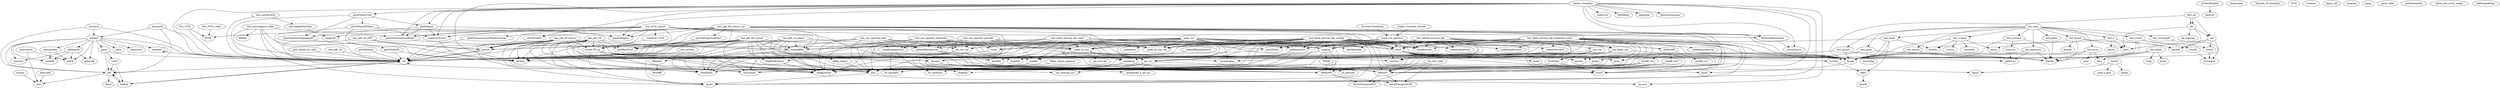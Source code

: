 /* Created by mdot for Matlab */
digraph m2html {
  Inverted_Pendulum -> main_run_spectral;
  Scalar_Unstable_System -> main_run_spectral;
  test_pdf_2D -> set;
  test_pdf_2D -> DiagKTensor;
  test_pdf_2D -> HadTensProd;
  test_pdf_2D -> SRMultV;
  test_pdf_2D -> als2;
  test_pdf_2D -> cp_als;
  test_pdf_2D -> create_FP_op;
  test_pdf_2D -> fcell2ftens;
  test_pdf_2D -> fsym2fcell;
  test_pdf_2D -> intTens;
  test_pdf_2D -> makediffop;
  test_pdf_2D -> plot2d;
  test_pdf_2D -> plot2d;
  display -> char;
  get -> char;
  get -> get;
  get -> finish;
  get -> loadtpl;
  parse -> get;
  parse -> subst;
  parse -> set;
  loadtpl -> get;
  loadtpl -> set;
  subst -> get;
  subst -> loadtpl;
  set -> get;
  set -> loadtpl;
  set -> set;
  template -> set;
  template -> template;
  m2html -> get;
  m2html -> parse;
  m2html -> set;
  m2html -> template;
  m2html -> mdot;
  m2html -> doxywrite;
  m2html -> mexexts;
  m2html -> mfileparse;
  m2html -> openfile;
  m2html -> searchindex;
  m2html -> splitcode;
  m2html -> strtok;
  mwizard -> get;
  mwizard -> set;
  mwizard -> m2html;
  mwizard2 -> get;
  mwizard2 -> set;
  mwizard2 -> m2html;
  doxyread -> char;
  doxysearch -> char;
  doxysearch -> strtok;
  mfileparse -> mexexts;
  mfileparse -> openfile;
  mfileparse -> splitcode;
  mfileparse -> strtok;
  searchindex -> openfile;
  searchindex -> strtok;
  DiagMatKTensor -> DiagKTensor;
  EvalTMat -> EvalT;
  SRMultM -> blockTransposeH2V;
  SRMultM -> blockTransposeV2H;
  SRMultV -> blockTransposeH2V;
  SRMultV -> blockTransposeV2H;
  TMatM -> SRMultM;
  addartdiff -> artdiff_ver1;
  addartdiff -> artdiff_ver2;
  addartdiff -> artdiff_ver3;
  als -> als_onestep;
  als2 -> cp_als;
  als2 -> cp_nmu;
  als_sys -> SRMultV;
  als_sys -> als_onestep_sys;
  als_sys -> prepareAG_4_als_sys;
  als_sys -> stoploop;
  als_sys_var -> SRMultV;
  als_sys_var -> als_onestep_sys;
  als_sys_var -> prepareAG_4_als_sys;
  als_sys_var -> stoploop;
  artdiff_ver2 -> DiagKTensor;
  artdiff_ver2 -> SRMultM;
  artdiff_ver2 -> SRMultV;
  artdiff_ver3 -> DiagKTensor;
  artdiff_ver3 -> SRMultM;
  artdiff_ver3 -> SRMultV;
  createOP_VTOL -> create_FP_op;
  create_FP_op -> DiagKTensor;
  create_FP_op -> DiagMatKTensor;
  create_FP_op -> SRMultM;
  create_FP_op -> als2;
  create_FP_op -> fcell2ftens;
  create_FP_op -> fsym2fcell;
  create_FP_op -> hessian;
  als -> alsi;
  als -> knnz;
  als -> knumel;
  alsi -> fnorm;
  alsi -> knnz;
  alsi -> knumel;
  alsi -> trncel;
  fnorm -> iprod;
  kskel -> dgsqr;
  rofpi1 -> iprodk;
  snorma -> rofpi1;
  tenid -> fnorm;
  tenid -> getterms;
  tenid -> gram;
  tenid -> gram2;
  tenid -> iprod;
  tenid -> krandn;
  tenid -> kskel;
  tenid -> poswts;
  tenid -> snorma;
  testGS -> dgsqr;
  testGS -> mgsqr;
  testGS -> rank_k_gsqr;
  run_tests -> test_getterms;
  run_tests -> test_gram;
  run_tests -> test_k;
  run_tests -> test_krand;
  run_tests -> test_mvm;
  run_tests -> test_norms;
  run_tests -> test_paths;
  run_tests -> test_poswts;
  run_tests -> test_tenid;
  run_tests -> test_trncel;
  run_tests -> test_trncspmat;
  run_tests -> test_trncsval;
  run_tests -> test_vvpwm;
  test_als -> als;
  test_als -> als;
  test_als -> alsi;
  test_als -> fnorm;
  test_getterms -> fnorm;
  test_getterms -> getterms;
  test_getterms -> krandn;
  test_gram -> gram;
  test_gram -> gram2;
  test_gram -> gram2log;
  test_gram -> krandn;
  test_k -> knnz;
  test_k -> knumel;
  test_k -> kones;
  test_k -> kzeros;
  test_krand -> knnz;
  test_krand -> knumel;
  test_krand -> krandb;
  test_krand -> krandn;
  test_krand -> krandu;
  test_mmm -> fnorm;
  test_mmm -> keye;
  test_mmm -> krandn;
  test_mmm -> madj;
  test_mmm -> mmm;
  test_mvm -> fnorm;
  test_mvm -> keye;
  test_mvm -> krandn;
  test_mvm -> mvm;
  test_norms -> fnorm;
  test_norms -> krandn;
  test_paths -> krandn;
  test_poswts -> fnorm;
  test_poswts -> krandn;
  test_poswts -> poswts;
  test_tenid -> fnorm;
  test_tenid -> krandu;
  test_tenid -> rofpi1;
  test_tenid -> snorma;
  test_tenid -> tenid;
  test_trncel -> fnorm;
  test_trncel -> krandn;
  test_trncel -> trncel;
  test_trncel -> trncel2;
  test_trncspmat -> trncspmat;
  test_trncsval -> fnorm;
  test_trncsval -> krandn;
  test_trncsval -> trncsval;
  test_vvpwm -> fnorm;
  test_vvpwm -> kones;
  test_vvpwm -> krandu;
  test_vvpwm -> vvpwm;
  test_vvpwm -> vvpwmatt;
  trncel -> trncspmat;
  trncel2 -> trncspmat;
  trncsval -> getterms;
  diffop_region -> als2;
  diffop_region_spectral -> als2;
  dynUpdateParticles -> tempCall;
  fdmatrix -> fdcoeffF;
  fitTensorBoundaries -> interpTensor;
  hessian -> SRMultM;
  intTensWeights -> clencurt;
  main_run -> addartdiff;
  main_run -> als2;
  main_run -> als_sys;
  main_run -> als_sys_var;
  main_run -> checklambda;
  main_run -> fnorm;
  main_run -> tenid;
  main_run -> incorpregion;
  main_run -> make_bc_sca;
  main_run -> make_bc_sca_var;
  main_run -> makebasic;
  main_run -> makebc;
  main_run -> makebcop;
  main_run -> makediffop;
  main_run -> makefuncdyn;
  main_run -> makeop;
  main_run -> maketensdyn;
  main_run -> visres;
  main_run_spectral -> addartdiff;
  main_run_spectral -> als2;
  main_run_spectral -> als_sys;
  main_run_spectral -> als_sys_var;
  main_run_spectral -> checklambda;
  main_run_spectral -> fnorm;
  main_run_spectral -> tenid;
  main_run_spectral -> incorpregion;
  main_run_spectral -> make_bc_sca;
  main_run_spectral -> make_bc_sca_var;
  main_run_spectral -> makebasicspectral;
  main_run_spectral -> makebc;
  main_run_spectral -> makebcopspectral;
  main_run_spectral -> makefuncdyn;
  main_run_spectral -> makeop;
  main_run_spectral -> maketensdyn;
  main_run_spectral -> visres;
  make_bc_sca -> als_mat_est;
  make_bc_sca -> als_sys;
  make_bc_sca -> incorpregion;
  make_bc_sca -> makebc;
  make_bc_sca -> makebcop;
  makebc -> fcell2ftens;
  makebc -> fsym2fcell;
  makebcforward -> oneTens;
  makebcop -> bc_dirichlet;
  makebcop -> bc_neumann;
  makebcop -> bc_periodic;
  makebcopspectral -> bc_dirichlet;
  makebcopspectral -> bc_neumann;
  makediffop -> diffop_region;
  makediffop -> fdmatrix;
  makediffopinfspectral -> chebdifn;
  makediffopinfspectral -> fourdifn;
  makediffopspectral -> chebdifn;
  makediffopspectral -> fourdifn;
  makeop -> DiagKTensor;
  makeop -> DiagMatKTensor;
  makeop -> SRMultM;
  makeop -> TMatM;
  makeop -> hessian;
  maketensdyn -> fcell2ftens;
  maketensdyn -> fsym2fcell;
  meanCovTensor -> intTens;
  plot2DProjectionPoint -> set;
  plot2Dslice -> set;
  plot2DsliceM -> set;
  plot2DsliceM -> intTens;
  plot2DslicesAroundPoint -> plot2Dslice;
  plot2DslicesAroundPointGaussian -> set;
  plot2DslicesMarginalized -> plot2DsliceM;
  plot2DtimeMFibers -> set;
  plot2DtimeMFibers -> createWeights;
  plot2DtimeMFibers -> intTens;
  plot2DtimeMFibers -> meanCovTensor;
  plot2d -> set;
  plot3ktensor -> set;
  plot_tensor_by_rank -> set;
  plotkTensor -> createWeights;
  plotkTensor -> meanCovTensor;
  plotkTensor -> plot2DslicesAroundPoint;
  plotkTensor -> plot2DslicesMarginalized;
  plotkTensorCell -> set;
  plotkTensorCell -> plot2DslicesMarginalized;
  plotkTensorCell -> plot2DtimeMFibers;
  plotkTensorCell -> plotkTensor;
  sim_finite_run -> set;
  sim_finite_run -> EvalT;
  sim_finite_run -> EvalTMat;
  sim_finite_run -> SRMultV;
  sim_run -> set;
  sim_run -> EvalT;
  sim_run -> EvalTMat;
  sim_run -> SRMultV;
  visres -> set;
  als_test_code -> SRMultM;
  als_test_code -> SRMultV;
  als_test_code -> blockTransposeH2V;
  als_test_code -> blockTransposeV2H;
  plot2d -> set;
  tensor_examples -> set;
  tensor_examples -> als2;
  tensor_examples -> checkGridFit;
  tensor_examples -> cp_als;
  tensor_examples -> cp_nmu;
  tensor_examples -> createWeights;
  tensor_examples -> euler2rot;
  tensor_examples -> filterBasis;
  tensor_examples -> fitTensorBoundaries;
  tensor_examples -> intTens;
  tensor_examples -> interpTensor;
  tensor_examples -> keepSign;
  tensor_examples -> ktensorGaussian;
  tensor_examples -> meanCovTensor;
  tensor_examples -> plot2DslicesAroundPoint;
  tensor_examples -> plotkTensor;
  tensor_examples -> plotkTensorCell;
  test_VTOL -> set;
  test_VTOL -> fVTOL;
  test_VTOL_radar -> fVTOL;
  test_VTOL_tensor -> set;
  test_VTOL_tensor -> HadTensProd;
  test_VTOL_tensor -> SRMultV;
  test_VTOL_tensor -> als2;
  test_VTOL_tensor -> createOP_VTOL;
  test_VTOL_tensor -> createWeights;
  test_VTOL_tensor -> fnorm;
  test_VTOL_tensor -> tenid;
  test_VTOL_tensor -> fitTensorBoundaries;
  test_VTOL_tensor -> intTens;
  test_VTOL_tensor -> makediffop;
  test_VTOL_tensor -> meanCovTensor;
  test_VTOL_tensor -> plot2DslicesAroundPoint;
  test_VTOL_tensor -> plot2DslicesAroundPointGaussian;
  test_VTOL_tensor -> fVTOL;
  test_convergence_radar -> set;
  test_convergence_radar -> als2;
  test_convergence_radar -> cp_als;
  test_convergence_radar -> hRadar;
  test_convergence_radar -> intTens;
  test_convergence_radar -> plot2DslicesAroundPoint;
  test_finite_horizon_hjb_backward_euler -> set;
  test_finite_horizon_hjb_backward_euler -> DiagKTensor;
  test_finite_horizon_hjb_backward_euler -> EvalT;
  test_finite_horizon_hjb_backward_euler -> SRMultV;
  test_finite_horizon_hjb_backward_euler -> als2;
  test_finite_horizon_hjb_backward_euler -> cp_als;
  test_finite_horizon_hjb_backward_euler -> fnorm;
  test_finite_horizon_hjb_backward_euler -> tenid;
  test_finite_horizon_hjb_backward_euler -> fcell2ftens;
  test_finite_horizon_hjb_backward_euler -> fsym2fcell;
  test_finite_horizon_hjb_backward_euler -> make_bc_sca;
  test_finite_horizon_hjb_backward_euler -> make_bc_sca_var;
  test_finite_horizon_hjb_backward_euler -> makebcforward;
  test_finite_horizon_hjb_backward_euler -> makebcopforward;
  test_finite_horizon_hjb_backward_euler -> makediffop;
  test_finite_horizon_hjb_backward_euler -> makefuncdyn;
  test_finite_horizon_hjb_backward_euler -> makeop;
  test_finite_horizon_hjb_backward_euler -> maketensdyn;
  test_finite_horizon_hjb_backward_euler -> oneTens;
  test_finite_horizon_hjb_backward_euler -> plot2Dslice;
  test_finite_horizon_hjb_backward_euler -> sim_finite_run;
  test_finite_horizon_hjb_euler -> set;
  test_finite_horizon_hjb_euler -> DiagKTensor;
  test_finite_horizon_hjb_euler -> SRMultV;
  test_finite_horizon_hjb_euler -> als2;
  test_finite_horizon_hjb_euler -> fnorm;
  test_finite_horizon_hjb_euler -> tenid;
  test_finite_horizon_hjb_euler -> fcell2ftens;
  test_finite_horizon_hjb_euler -> fsym2fcell;
  test_finite_horizon_hjb_euler -> make_bc_sca;
  test_finite_horizon_hjb_euler -> make_bc_sca_var;
  test_finite_horizon_hjb_euler -> makediffop;
  test_finite_horizon_hjb_euler -> makeop;
  test_finite_horizon_hjb_euler -> maketensdyn;
  test_finite_horizon_hjb_euler -> oneTens;
  test_finite_horizon_hjb_scaling -> set;
  test_finite_horizon_hjb_scaling -> DiagKTensor;
  test_finite_horizon_hjb_scaling -> EvalT;
  test_finite_horizon_hjb_scaling -> SRMultV;
  test_finite_horizon_hjb_scaling -> als2;
  test_finite_horizon_hjb_scaling -> als_sys;
  test_finite_horizon_hjb_scaling -> cp_als;
  test_finite_horizon_hjb_scaling -> fnorm;
  test_finite_horizon_hjb_scaling -> tenid;
  test_finite_horizon_hjb_scaling -> fcell2ftens;
  test_finite_horizon_hjb_scaling -> fsym2fcell;
  test_finite_horizon_hjb_scaling -> make_bc_sca;
  test_finite_horizon_hjb_scaling -> make_bc_sca_var;
  test_finite_horizon_hjb_scaling -> makebcbackward;
  test_finite_horizon_hjb_scaling -> makebcforward;
  test_finite_horizon_hjb_scaling -> makebcop;
  test_finite_horizon_hjb_scaling -> makebcopforward;
  test_finite_horizon_hjb_scaling -> makediffop;
  test_finite_horizon_hjb_scaling -> makefuncdyn;
  test_finite_horizon_hjb_scaling -> makeop;
  test_finite_horizon_hjb_scaling -> maketensdyn;
  test_finite_horizon_hjb_scaling -> oneTens;
  test_finite_horizon_hjb_scaling -> plot2Dslice;
  test_finite_horizon_hjb_scaling -> sim_finite_run;
  test_infinite_horizon_hjb -> set;
  test_infinite_horizon_hjb -> EvalT;
  test_infinite_horizon_hjb -> als2;
  test_infinite_horizon_hjb -> als_sys;
  test_infinite_horizon_hjb -> fnorm;
  test_infinite_horizon_hjb -> tenid;
  test_infinite_horizon_hjb -> make_bc_sca;
  test_infinite_horizon_hjb -> make_bc_sca_var;
  test_infinite_horizon_hjb -> makebcbackward;
  test_infinite_horizon_hjb -> makediffopspectral;
  test_infinite_horizon_hjb -> makefuncdyn;
  test_infinite_horizon_hjb -> makeop;
  test_infinite_horizon_hjb -> maketensdyn;
  test_infinite_horizon_hjb -> plot2Dslice;
  test_infinite_horizon_hjb -> sim_run;
  test_intTens -> intTens;
  test_monteCarlo -> set;
  test_monteCarlo -> dynUpdateParticles;
  test_pdf_1D -> set;
  test_pdf_1D_tensor -> set;
  test_pdf_1D_tensor -> DiagKTensor;
  test_pdf_1D_tensor -> HadTensProd;
  test_pdf_1D_tensor -> SRMultM;
  test_pdf_1D_tensor -> SRMultV;
  test_pdf_1D_tensor -> als2;
  test_pdf_1D_tensor -> fcell2ftens;
  test_pdf_1D_tensor -> makediffop;
  test_pdf_1D_tensor -> makediffopspectral;
  test_pdf_2D_PFE -> set;
  test_pdf_2D_PFE -> plot2d;
  test_pdf_2D_PFE -> plot2d;
  test_pdf_2D_tensor -> set;
  test_pdf_2D_tensor -> DiagKTensor;
  test_pdf_2D_tensor -> HadTensProd;
  test_pdf_2D_tensor -> SRMultV;
  test_pdf_2D_tensor -> als2;
  test_pdf_2D_tensor -> cp_als;
  test_pdf_2D_tensor -> create_FP_op;
  test_pdf_2D_tensor -> fcell2ftens;
  test_pdf_2D_tensor -> fsym2fcell;
  test_pdf_2D_tensor -> intTens;
  test_pdf_2D_tensor -> makediffop;
  test_pdf_2D_tensor -> plot2d;
  test_pdf_2D_tensor -> plot2d;
  test_pdf_ND_tensor -> set;
  test_pdf_ND_tensor -> DiagKTensor;
  test_pdf_ND_tensor -> HadTensProd;
  test_pdf_ND_tensor -> SRMultV;
  test_pdf_ND_tensor -> als2;
  test_pdf_ND_tensor -> cp_als;
  test_pdf_ND_tensor -> create_FP_op;
  test_pdf_ND_tensor -> fnorm;
  test_pdf_ND_tensor -> tenid;
  test_pdf_ND_tensor -> fcell2ftens;
  test_pdf_ND_tensor -> fsym2fcell;
  test_pdf_ND_tensor -> intTens;
  test_pdf_ND_tensor -> makediffop;
  test_pdf_ND_tensor -> plot2d;
  test_pdf_ND_tensor -> plot2d;
  test_pdf_ND_tensor_run -> set;
  test_pdf_ND_tensor_run -> HadTensProd;
  test_pdf_ND_tensor_run -> SRMultV;
  test_pdf_ND_tensor_run -> als2;
  test_pdf_ND_tensor_run -> als_sys;
  test_pdf_ND_tensor_run -> checkGridFit;
  test_pdf_ND_tensor_run -> createWeights;
  test_pdf_ND_tensor_run -> create_FP_op;
  test_pdf_ND_tensor_run -> fnorm;
  test_pdf_ND_tensor_run -> tenid;
  test_pdf_ND_tensor_run -> fitTensorBoundaries;
  test_pdf_ND_tensor_run -> intTens;
  test_pdf_ND_tensor_run -> makediffop;
  test_pdf_ND_tensor_run -> meanCovTensor;
  test_pdf_ND_tensor_run -> plot2DProjectionPoint;
  test_pdf_ND_tensor_run -> plot2DslicesAroundPoint;
  test_pdf_ND_tensor_run -> tempCall;
  test_run_spectral_heat -> set;
  test_run_spectral_heat -> DiagKTensor;
  test_run_spectral_heat -> SRMultM;
  test_run_spectral_heat -> als2;
  test_run_spectral_heat -> als_sys;
  test_run_spectral_heat -> als_sys_var;
  test_run_spectral_heat -> fcell2ftens;
  test_run_spectral_heat -> make_bc_sca;
  test_run_spectral_heat -> make_bc_sca_var;
  test_run_spectral_heat -> makebcopspectral;
  test_run_spectral_heat -> makediffopspectral;
  test_run_spectral_helmholtz -> DiagKTensor;
  test_run_spectral_helmholtz -> als2;
  test_run_spectral_helmholtz -> als_sys;
  test_run_spectral_helmholtz -> als_sys_var;
  test_run_spectral_helmholtz -> fcell2ftens;
  test_run_spectral_helmholtz -> make_bc_sca;
  test_run_spectral_helmholtz -> make_bc_sca_var;
  test_run_spectral_helmholtz -> makebc;
  test_run_spectral_helmholtz -> makebcopspectral;
  test_run_spectral_helmholtz -> makediffopspectral;
  test_run_spectral_helmholtz -> visres;
  test_run_spectral_periodic -> DiagKTensor;
  test_run_spectral_periodic -> SRMultM;
  test_run_spectral_periodic -> als2;
  test_run_spectral_periodic -> als_sys;
  test_run_spectral_periodic -> als_sys_var;
  test_run_spectral_periodic -> fcell2ftens;
  test_run_spectral_periodic -> make_bc_sca;
  test_run_spectral_periodic -> make_bc_sca_var;
  test_run_spectral_periodic -> makebc;
  test_run_spectral_periodic -> makebcopspectral;
  test_run_spectral_periodic -> makediffopspectral;
  test_run_spectral_periodic -> visres;

  Inverted_Pendulum [URL="examples/Inverted_Pendulum.html"];
  Quadcopter [URL="examples/Quadcopter.html"];
  Scalar_Unstable_System [URL="examples/Scalar_Unstable_System.html"];
  Smooth_2D_Example [URL="examples/Smooth_2D_Example.html"];
  VTOL [URL="examples/VTOL.html"];
  test_pdf_2D [URL="examples/test_pdf_2D.html"];
  char [URL="m2html/@template/char.html"];
  display [URL="m2html/@template/display.html"];
  get [URL="m2html/@template/get.html"];
  parse [URL="m2html/@template/parse.html"];
  finish [URL="m2html/@template/private/finish.html"];
  loadtpl [URL="m2html/@template/private/loadtpl.html"];
  subst [URL="m2html/@template/private/subst.html"];
  set [URL="m2html/@template/set.html"];
  template [URL="m2html/@template/template.html"];
  Contents [URL="m2html/Contents.html"];
  m2html [URL="m2html/m2html.html"];
  mdot [URL="m2html/mdot.html"];
  mwizard [URL="m2html/mwizard.html"];
  mwizard2 [URL="m2html/mwizard2.html"];
  doxyread [URL="m2html/private/doxyread.html"];
  doxysearch [URL="m2html/private/doxysearch.html"];
  doxywrite [URL="m2html/private/doxywrite.html"];
  mexexts [URL="m2html/private/mexexts.html"];
  mfileparse [URL="m2html/private/mfileparse.html"];
  openfile [URL="m2html/private/openfile.html"];
  searchindex [URL="m2html/private/searchindex.html"];
  splitcode [URL="m2html/private/splitcode.html"];
  strtok [URL="m2html/private/strtok.html"];
  DiagKTensor [URL="src/DiagKTensor.html"];
  DiagMatKTensor [URL="src/DiagMatKTensor.html"];
  EvalT [URL="src/EvalT.html"];
  EvalTMat [URL="src/EvalTMat.html"];
  HadTensProd [URL="src/HadTensProd.html"];
  SRMultM [URL="src/SRMultM.html"];
  SRMultV [URL="src/SRMultV.html"];
  TMatM [URL="src/TMatM.html"];
  addartdiff [URL="src/addartdiff.html"];
  als [URL="src/als.html"];
  als2 [URL="src/als2.html"];
  als_mat_est [URL="src/als_mat_est.html"];
  als_onestep [URL="src/als_onestep.html"];
  als_onestep_sys [URL="src/als_onestep_sys.html"];
  als_sys [URL="src/als_sys.html"];
  als_sys_var [URL="src/als_sys_var.html"];
  artdiff_ver1 [URL="src/artdiff_ver1.html"];
  artdiff_ver2 [URL="src/artdiff_ver2.html"];
  artdiff_ver3 [URL="src/artdiff_ver3.html"];
  bc_dirichlet [URL="src/bc_dirichlet.html"];
  bc_neumann [URL="src/bc_neumann.html"];
  bc_periodic [URL="src/bc_periodic.html"];
  blockTransposeH2V [URL="src/blockTransposeH2V.html"];
  blockTransposeV2H [URL="src/blockTransposeV2H.html"];
  checkGridFit [URL="src/checkGridFit.html"];
  checklambda [URL="src/checklambda.html"];
  cp_als [URL="src/cp_als.html"];
  cp_nmu [URL="src/cp_nmu.html"];
  createOP_VTOL [URL="src/createOP_VTOL.html"];
  createWeights [URL="src/createWeights.html"];
  create_FP_op [URL="src/create_FP_op.html"];
  als [URL="src/ctdlab/als.html"];
  alsi [URL="src/ctdlab/alsi.html"];
  dgsqr_old [URL="src/ctdlab/dgsqr_old.html"];
  dgsqr [URL="src/ctdlab/dgsqr.html"];
  fnorm [URL="src/ctdlab/fnorm.html"];
  getterms [URL="src/ctdlab/getterms.html"];
  gram [URL="src/ctdlab/gram.html"];
  gram2 [URL="src/ctdlab/gram2.html"];
  gram2log [URL="src/ctdlab/gram2log.html"];
  gramlog [URL="src/ctdlab/gramlog.html"];
  hgsqr [URL="src/ctdlab/hgsqr.html"];
  iprod_rallel [URL="src/ctdlab/iprod_rallel.html"];
  iprod [URL="src/ctdlab/iprod.html"];
  iprodk [URL="src/ctdlab/iprodk.html"];
  keye [URL="src/ctdlab/keye.html"];
  knnz [URL="src/ctdlab/knnz.html"];
  knumel [URL="src/ctdlab/knumel.html"];
  kones [URL="src/ctdlab/kones.html"];
  krandb [URL="src/ctdlab/krandb.html"];
  krandn [URL="src/ctdlab/krandn.html"];
  krandu [URL="src/ctdlab/krandu.html"];
  kskel [URL="src/ctdlab/kskel.html"];
  kzeros [URL="src/ctdlab/kzeros.html"];
  madj [URL="src/ctdlab/madj.html"];
  mattNormalize [URL="src/ctdlab/mattNormalize.html"];
  mgsqr [URL="src/ctdlab/mgsqr.html"];
  mmm [URL="src/ctdlab/mmm.html"];
  mvm [URL="src/ctdlab/mvm.html"];
  poswts [URL="src/ctdlab/poswts.html"];
  rank_k_gsqr [URL="src/ctdlab/rank_k_gsqr.html"];
  rofpi1 [URL="src/ctdlab/rofpi1.html"];
  snorma [URL="src/ctdlab/snorma.html"];
  tenid [URL="src/ctdlab/tenid.html"];
  testGS [URL="src/ctdlab/testGS.html"];
  run_tests [URL="src/ctdlab/tests/run_tests.html"];
  test_als [URL="src/ctdlab/tests/test_als.html"];
  test_getterms [URL="src/ctdlab/tests/test_getterms.html"];
  test_gram [URL="src/ctdlab/tests/test_gram.html"];
  test_k [URL="src/ctdlab/tests/test_k.html"];
  test_krand [URL="src/ctdlab/tests/test_krand.html"];
  test_mmm [URL="src/ctdlab/tests/test_mmm.html"];
  test_mvm [URL="src/ctdlab/tests/test_mvm.html"];
  test_norms [URL="src/ctdlab/tests/test_norms.html"];
  test_paths [URL="src/ctdlab/tests/test_paths.html"];
  test_poswts [URL="src/ctdlab/tests/test_poswts.html"];
  test_tenid [URL="src/ctdlab/tests/test_tenid.html"];
  test_trncel [URL="src/ctdlab/tests/test_trncel.html"];
  test_trncspmat [URL="src/ctdlab/tests/test_trncspmat.html"];
  test_trncsval [URL="src/ctdlab/tests/test_trncsval.html"];
  test_vvpwm [URL="src/ctdlab/tests/test_vvpwm.html"];
  three_way_array_maker [URL="src/ctdlab/three_way_array_maker.html"];
  trncel [URL="src/ctdlab/trncel.html"];
  trncel2 [URL="src/ctdlab/trncel2.html"];
  trncspmat [URL="src/ctdlab/trncspmat.html"];
  trncsval [URL="src/ctdlab/trncsval.html"];
  vvpwm [URL="src/ctdlab/vvpwm.html"];
  vvpwmatt [URL="src/ctdlab/vvpwmatt.html"];
  diffop_region [URL="src/diffop_region.html"];
  diffop_region_spectral [URL="src/diffop_region_spectral.html"];
  chebdifn [URL="src/dmsuite/chebdifn.html"];
  clencurt [URL="src/dmsuite/clencurt.html"];
  fourdifn [URL="src/dmsuite/fourdifn.html"];
  dynUpdateParticles [URL="src/dynUpdateParticles.html"];
  euler2rot [URL="src/euler2rot.html"];
  fcell2ftens [URL="src/fcell2ftens.html"];
  fdcoeffF [URL="src/fdcoeffF.html"];
  fdmatrix [URL="src/fdmatrix.html"];
  filterBasis [URL="src/filterBasis.html"];
  fitTensorBoundaries [URL="src/fitTensorBoundaries.html"];
  fixMarginalSign [URL="src/fixMarginalSign.html"];
  fsym2fcell [URL="src/fsym2fcell.html"];
  hRadar [URL="src/hRadar.html"];
  hessian [URL="src/hessian.html"];
  incorpregion [URL="src/incorpregion.html"];
  intTens [URL="src/intTens.html"];
  intTensWeights [URL="src/intTensWeights.html"];
  interpTensor [URL="src/interpTensor.html"];
  keepSign [URL="src/keepSign.html"];
  ktensorGaussian [URL="src/ktensorGaussian.html"];
  main_run [URL="src/main_run.html"];
  main_run_spectral [URL="src/main_run_spectral.html"];
  make_bc_sca [URL="src/make_bc_sca.html"];
  make_bc_sca_var [URL="src/make_bc_sca_var.html"];
  makebasic [URL="src/makebasic.html"];
  makebasicspectral [URL="src/makebasicspectral.html"];
  makebc [URL="src/makebc.html"];
  makebcbackward [URL="src/makebcbackward.html"];
  makebcforward [URL="src/makebcforward.html"];
  makebcop [URL="src/makebcop.html"];
  makebcopforward [URL="src/makebcopforward.html"];
  makebcopspectral [URL="src/makebcopspectral.html"];
  makediffop [URL="src/makediffop.html"];
  makediffopinfspectral [URL="src/makediffopinfspectral.html"];
  makediffopspectral [URL="src/makediffopspectral.html"];
  makefuncdyn [URL="src/makefuncdyn.html"];
  makeop [URL="src/makeop.html"];
  maketensdyn [URL="src/maketensdyn.html"];
  meanCovTensor [URL="src/meanCovTensor.html"];
  oneTens [URL="src/oneTens.html"];
  plot2DProjectionPoint [URL="src/plot2DProjectionPoint.html"];
  plot2Dslice [URL="src/plot2Dslice.html"];
  plot2DsliceM [URL="src/plot2DsliceM.html"];
  plot2DslicesAroundPoint [URL="src/plot2DslicesAroundPoint.html"];
  plot2DslicesAroundPointGaussian [URL="src/plot2DslicesAroundPointGaussian.html"];
  plot2DslicesMarginalized [URL="src/plot2DslicesMarginalized.html"];
  plot2DtimeMFibers [URL="src/plot2DtimeMFibers.html"];
  plot2d [URL="src/plot2d.html"];
  plot3ktensor [URL="src/plot3ktensor.html"];
  plot_tensor_by_rank [URL="src/plot_tensor_by_rank.html"];
  plotkTensor [URL="src/plotkTensor.html"];
  plotkTensorCell [URL="src/plotkTensorCell.html"];
  prepareAG_4_als_sys [URL="src/prepareAG_4_als_sys.html"];
  sim_finite_run [URL="src/sim_finite_run.html"];
  sim_run [URL="src/sim_run.html"];
  stoploop [URL="src/stoploop.html"];
  tempCall [URL="src/tempCall.html"];
  visres [URL="src/visres.html"];
  als_test_code [URL="test/als_test_code.html"];
  fVTOL [URL="test/fVTOL.html"];
  plot2d [URL="test/plot2d.html"];
  tensor_examples [URL="test/tensor_examples.html"];
  test_VTOL [URL="test/test_VTOL.html"];
  test_VTOL_radar [URL="test/test_VTOL_radar.html"];
  test_VTOL_tensor [URL="test/test_VTOL_tensor.html"];
  test_convergence_radar [URL="test/test_convergence_radar.html"];
  test_finite_horizon_hjb_backward_euler [URL="test/test_finite_horizon_hjb_backward_euler.html"];
  test_finite_horizon_hjb_euler [URL="test/test_finite_horizon_hjb_euler.html"];
  test_finite_horizon_hjb_scaling [URL="test/test_finite_horizon_hjb_scaling.html"];
  test_infinite_horizon_hjb [URL="test/test_infinite_horizon_hjb.html"];
  test_intTens [URL="test/test_intTens.html"];
  test_monteCarlo [URL="test/test_monteCarlo.html"];
  test_pdf_1D [URL="test/test_pdf_1D.html"];
  test_pdf_1D_tensor [URL="test/test_pdf_1D_tensor.html"];
  test_pdf_2D_PFE [URL="test/test_pdf_2D_PFE.html"];
  test_pdf_2D_tensor [URL="test/test_pdf_2D_tensor.html"];
  test_pdf_ND_tensor [URL="test/test_pdf_ND_tensor.html"];
  test_pdf_ND_tensor_run [URL="test/test_pdf_ND_tensor_run.html"];
  test_run_spectral_heat [URL="test/test_run_spectral_heat.html"];
  test_run_spectral_helmholtz [URL="test/test_run_spectral_helmholtz.html"];
  test_run_spectral_periodic [URL="test/test_run_spectral_periodic.html"];
}